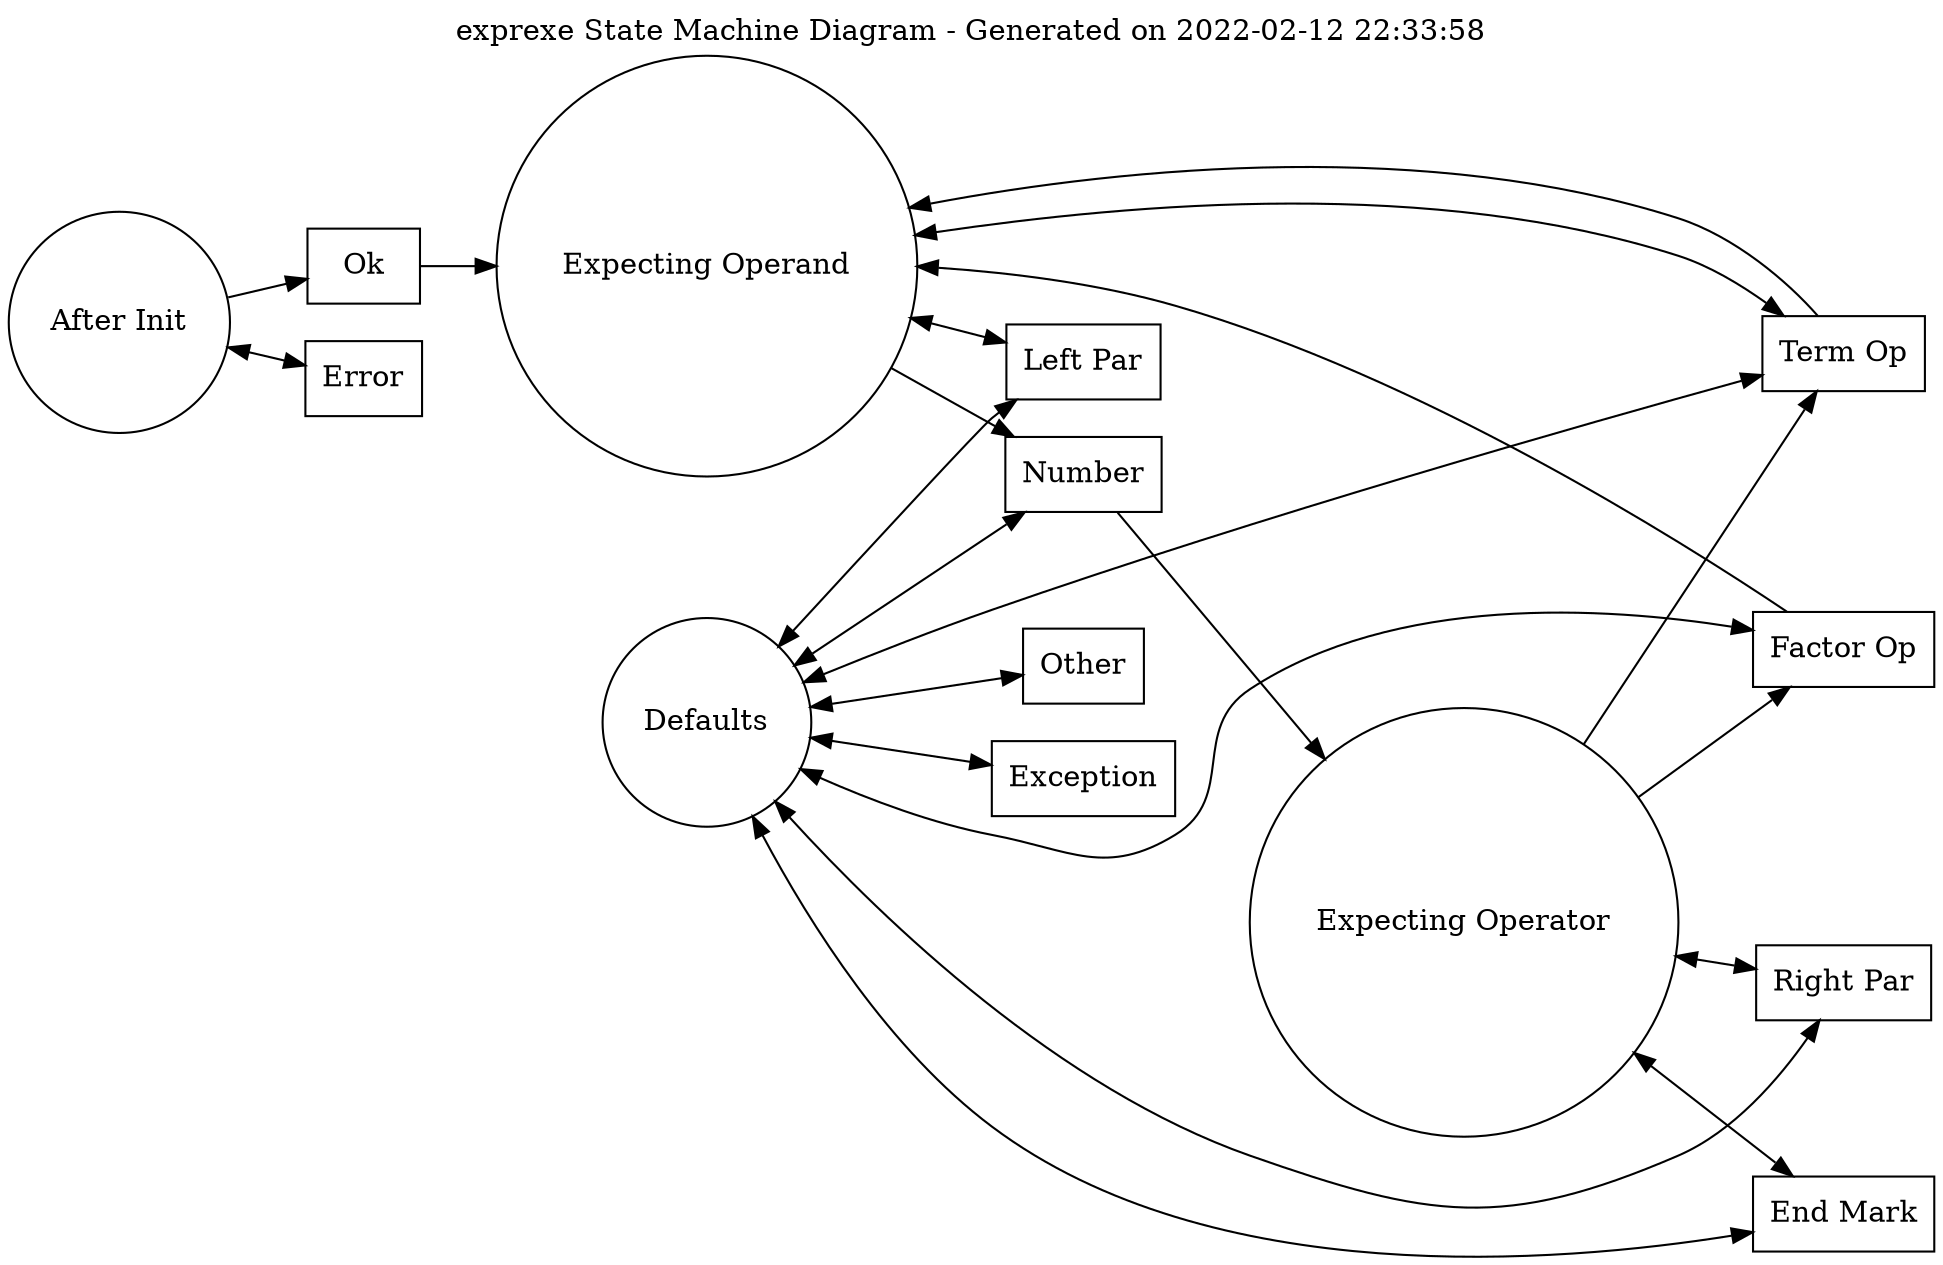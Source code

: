 digraph finite_state_machine {
rankdir=LR;
graph [ dpi = 500 ];
size="24,24";
node [shape = circle, label="Expecting Operand"] "Expecting Operand_State";
node [shape = circle, label="After Init"] "After Init_State";
node [shape = circle, label="Defaults"] "Defaults_State";
node [shape = circle, label="Expecting Operator"] "Expecting Operator_State";
node [shape = box, label="Error"] "Error_Event";
node [shape = box, label="Term Op"] "Term Op_Event";
node [shape = box, label="Factor Op"] "Factor Op_Event";
node [shape = box, label="Other"] "Other_Event";
node [shape = box, label="Exception"] "Exception_Event";
node [shape = box, label="Number"] "Number_Event";
node [shape = box, label="Right Par"] "Right Par_Event";
node [shape = box, label="Ok"] "Ok_Event";
node [shape = box, label="End Mark"] "End Mark_Event";
node [shape = box, label="Left Par"] "Left Par_Event";
edge [dir="forward"] "After Init_State" -> "Ok_Event";
edge [dir="forward"] "Ok_Event" -> "Expecting Operand_State";
edge [dir="both"] "After Init_State" -> "Error_Event";
edge [dir="both"] "Expecting Operand_State" -> "Term Op_Event";
edge [dir="forward"] "Expecting Operand_State" -> "Number_Event";
edge [dir="forward"] "Number_Event" -> "Expecting Operator_State";
edge [dir="both"] "Expecting Operand_State" -> "Left Par_Event";
edge [dir="forward"] "Expecting Operator_State" -> "Term Op_Event";
edge [dir="forward"] "Term Op_Event" -> "Expecting Operand_State";
edge [dir="forward"] "Expecting Operator_State" -> "Factor Op_Event";
edge [dir="forward"] "Factor Op_Event" -> "Expecting Operand_State";
edge [dir="both"] "Expecting Operator_State" -> "End Mark_Event";
edge [dir="both"] "Expecting Operator_State" -> "Right Par_Event";
edge [dir="both"] "Defaults_State" -> "Number_Event";
edge [dir="both"] "Defaults_State" -> "Term Op_Event";
edge [dir="both"] "Defaults_State" -> "Factor Op_Event";
edge [dir="both"] "Defaults_State" -> "End Mark_Event";
edge [dir="both"] "Defaults_State" -> "Exception_Event";
edge [dir="both"] "Defaults_State" -> "Other_Event";
edge [dir="both"] "Defaults_State" -> "Left Par_Event";
edge [dir="both"] "Defaults_State" -> "Right Par_Event";
labelloc="t";
label="exprexe State Machine Diagram - Generated on 2022-02-12 22:33:58";
}
